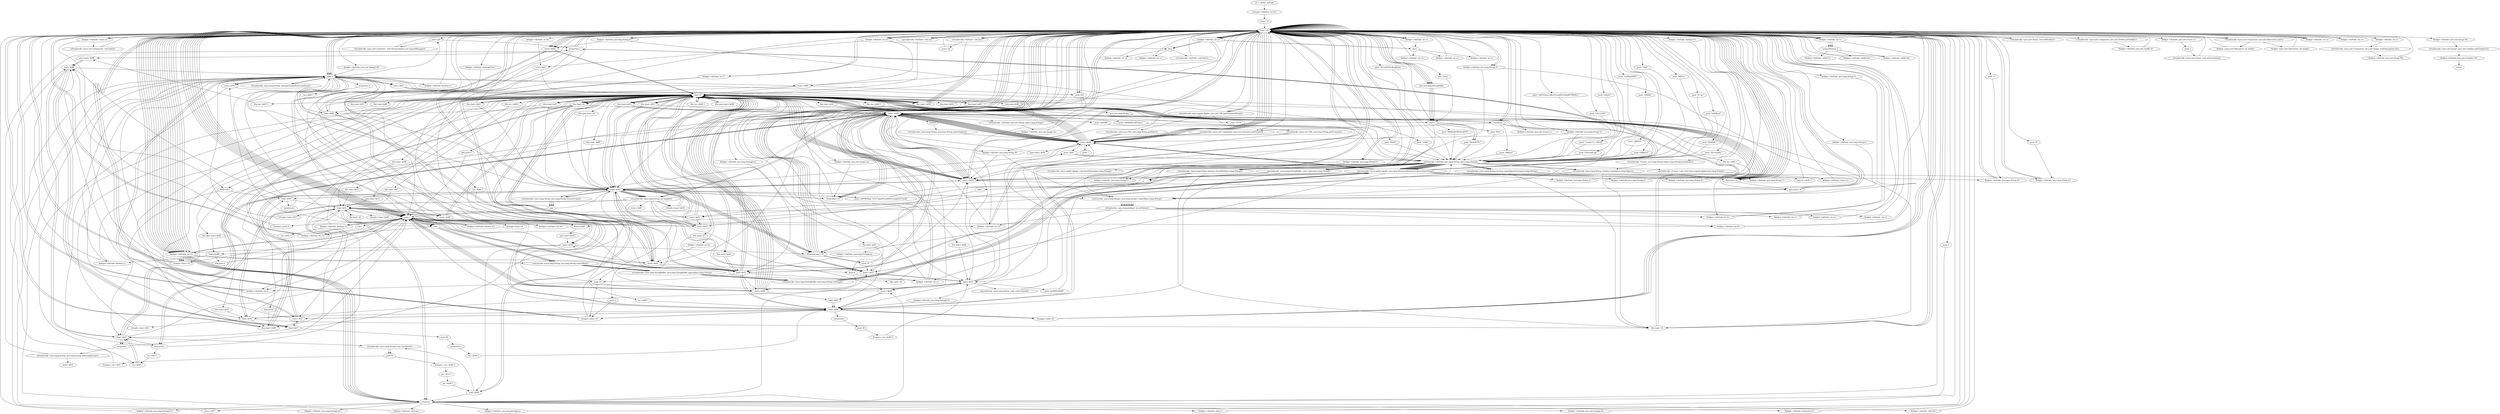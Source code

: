 digraph "" {
    "r0 := @this: AnFade"
    "staticget <AnFade: int bt>"
    "r0 := @this: AnFade"->"staticget <AnFade: int bt>";
    "store.i i0"
    "staticget <AnFade: int bt>"->"store.i i0";
    "load.r r0"
    "store.i i0"->"load.r r0";
    "push null"
    "load.r r0"->"push null";
    "virtualinvoke <java.awt.Container: void setLayout(java.awt.LayoutManager)>"
    "push null"->"virtualinvoke <java.awt.Container: void setLayout(java.awt.LayoutManager)>";
    "virtualinvoke <java.awt.Container: void setLayout(java.awt.LayoutManager)>"->"load.r r0";
    "virtualinvoke <java.awt.Panel: void addNotify()>"
    "load.r r0"->"virtualinvoke <java.awt.Panel: void addNotify()>";
    "virtualinvoke <java.awt.Panel: void addNotify()>"->"load.r r0";
    "load.r r0"->"load.r r0";
    "virtualinvoke <java.awt.Component: java.awt.Toolkit getToolkit()>"
    "load.r r0"->"virtualinvoke <java.awt.Component: java.awt.Toolkit getToolkit()>";
    "fieldput <AnFade: java.awt.Toolkit d>"
    "virtualinvoke <java.awt.Component: java.awt.Toolkit getToolkit()>"->"fieldput <AnFade: java.awt.Toolkit d>";
    "fieldput <AnFade: java.awt.Toolkit d>"->"load.r r0";
    "push \"]20|cJ3\""
    "load.r r0"->"push \"]20|cJ3\"";
    "staticinvoke <AnFade: java.lang.String c(java.lang.String)>"
    "push \"]20|cJ3\""->"staticinvoke <AnFade: java.lang.String c(java.lang.String)>";
    "virtualinvoke <java.applet.Applet: java.lang.String getParameter(java.lang.String)>"
    "staticinvoke <AnFade: java.lang.String c(java.lang.String)>"->"virtualinvoke <java.applet.Applet: java.lang.String getParameter(java.lang.String)>";
    "store.r $r89"
    "virtualinvoke <java.applet.Applet: java.lang.String getParameter(java.lang.String)>"->"store.r $r89";
    "load.r $r89"
    "store.r $r89"->"load.r $r89";
    "store.r $r93"
    "load.r $r89"->"store.r $r93";
    "load.i i0"
    "store.r $r93"->"load.i i0";
    "ifne load.r $r93"
    "load.i i0"->"ifne load.r $r93";
    "ifne load.r $r93"->"load.r $r89";
    "ifnull load.r r0"
    "load.r $r89"->"ifnull load.r r0";
    "ifnull load.r r0"->"load.r $r89";
    "load.r $r89"->"store.r $r93";
    "store.r $r93"->"load.i i0";
    "load.i i0"->"ifne load.r $r93";
    "load.r $r93"
    "ifne load.r $r93"->"load.r $r93";
    "push \"\u007f0%toJ`7a*x!7qe\u001e\u0003<mi])u0}I7{ydX\""
    "load.r $r93"->"push \"\u007f0%toJ`7a*x!7qe\u001e\u0003<mi])u0}I7{ydX\"";
    "push \"\u007f0%toJ`7a*x!7qe\u001e\u0003<mi])u0}I7{ydX\""->"staticinvoke <AnFade: java.lang.String c(java.lang.String)>";
    "virtualinvoke <java.lang.String: boolean startsWith(java.lang.String)>"
    "staticinvoke <AnFade: java.lang.String c(java.lang.String)>"->"virtualinvoke <java.lang.String: boolean startsWith(java.lang.String)>";
    "ifne load.r r0"
    "virtualinvoke <java.lang.String: boolean startsWith(java.lang.String)>"->"ifne load.r r0";
    "ifne load.r r0"->"load.r r0";
    "specialinvoke <AnFade: void a()>"
    "load.r r0"->"specialinvoke <AnFade: void a()>";
    "specialinvoke <AnFade: void a()>"->"load.i i0";
    "ifeq load.r r0"
    "load.i i0"->"ifeq load.r r0";
    "ifeq load.r r0"->"load.r r0";
    "load.r r0"->"specialinvoke <AnFade: void a()>";
    "specialinvoke <AnFade: void a()>"->"load.r r0";
    "new Lware"
    "load.r r0"->"new Lware";
    "dup1.r"
    "new Lware"->"dup1.r";
    "dup1.r"->"load.r r0";
    "push \"}2:kyx!1}*_0%toJ\""
    "load.r r0"->"push \"}2:kyx!1}*_0%toJ\"";
    "push \"}2:kyx!1}*_0%toJ\""->"staticinvoke <AnFade: java.lang.String c(java.lang.String)>";
    "specialinvoke <Lware: void <init>(java.applet.Applet,java.lang.String)>"
    "staticinvoke <AnFade: java.lang.String c(java.lang.String)>"->"specialinvoke <Lware: void <init>(java.applet.Applet,java.lang.String)>";
    "fieldput <AnFade: Lware h>"
    "specialinvoke <Lware: void <init>(java.applet.Applet,java.lang.String)>"->"fieldput <AnFade: Lware h>";
    "fieldput <AnFade: Lware h>"->"load.r r0";
    "fieldget <AnFade: Lware h>"
    "load.r r0"->"fieldget <AnFade: Lware h>";
    "virtualinvoke <java.awt.Component: void hide()>"
    "fieldget <AnFade: Lware h>"->"virtualinvoke <java.awt.Component: void hide()>";
    "virtualinvoke <java.awt.Component: void hide()>"->"load.r r0";
    "virtualinvoke <java.applet.Applet: java.net.URL getDocumentBase()>"
    "load.r r0"->"virtualinvoke <java.applet.Applet: java.net.URL getDocumentBase()>";
    "virtualinvoke <java.net.URL: java.lang.String getProtocol()>"
    "virtualinvoke <java.applet.Applet: java.net.URL getDocumentBase()>"->"virtualinvoke <java.net.URL: java.lang.String getProtocol()>";
    "virtualinvoke <java.net.URL: java.lang.String getProtocol()>"->"store.r $r93";
    "store.r $r93"->"load.r $r93";
    "load.r $r93"->"store.r $r93";
    "goto load.r r0"
    "store.r $r93"->"goto load.r r0";
    "goto load.r r0"->"load.r r0";
    "load.r r0"->"virtualinvoke <java.applet.Applet: java.net.URL getDocumentBase()>";
    "virtualinvoke <java.net.URL: java.lang.String getHost()>"
    "virtualinvoke <java.applet.Applet: java.net.URL getDocumentBase()>"->"virtualinvoke <java.net.URL: java.lang.String getHost()>";
    "virtualinvoke <java.net.URL: java.lang.String getHost()>"->"store.r $r89";
    "goto load.r $r89"
    "store.r $r89"->"goto load.r $r89";
    "goto load.r $r89"->"load.r $r89";
    "virtualinvoke <java.lang.String: java.lang.String toLowerCase()>"
    "load.r $r89"->"virtualinvoke <java.lang.String: java.lang.String toLowerCase()>";
    "pop"
    "virtualinvoke <java.lang.String: java.lang.String toLowerCase()>"->"pop";
    "pop"->"load.r $r93";
    "load.r $r93"->"virtualinvoke <java.lang.String: java.lang.String toLowerCase()>";
    "virtualinvoke <java.lang.String: java.lang.String toLowerCase()>"->"pop";
    "pop"->"load.i i0";
    "ifne goto load.r r0"
    "load.i i0"->"ifne goto load.r r0";
    "ifne goto load.r r0"->"load.r $r93";
    "push \"X)9}\""
    "load.r $r93"->"push \"X)9}\"";
    "push \"X)9}\""->"staticinvoke <AnFade: java.lang.String c(java.lang.String)>";
    "virtualinvoke <java.lang.String: boolean equals(java.lang.Object)>"
    "staticinvoke <AnFade: java.lang.String c(java.lang.String)>"->"virtualinvoke <java.lang.String: boolean equals(java.lang.Object)>";
    "virtualinvoke <java.lang.String: boolean equals(java.lang.Object)>"->"ifne load.r r0";
    "ifne load.r r0"->"load.r $r89";
    "virtualinvoke <java.lang.String: int length()>"
    "load.r $r89"->"virtualinvoke <java.lang.String: int length()>";
    "store.i $r93"
    "virtualinvoke <java.lang.String: int length()>"->"store.i $r93";
    "store.i $r93"->"load.i i0";
    "ifne load.i i0"
    "load.i i0"->"ifne load.i i0";
    "load.i $r93"
    "ifne load.i i0"->"load.i $r93";
    "push 1"
    "load.i $r93"->"push 1";
    "ifcmplt.i load.r r0"
    "push 1"->"ifcmplt.i load.r r0";
    "ifcmplt.i load.r r0"->"load.r $r89";
    "push \"R/6yf\""
    "load.r $r89"->"push \"R/6yf\"";
    "push \"R/6yf\""->"staticinvoke <AnFade: java.lang.String c(java.lang.String)>";
    "staticinvoke <AnFade: java.lang.String c(java.lang.String)>"->"virtualinvoke <java.lang.String: boolean startsWith(java.lang.String)>";
    ""
    "virtualinvoke <java.lang.String: boolean startsWith(java.lang.String)>"->"";
    ""->"store.i $r93";
    "store.i $r93"->"load.i i0";
    "ifne load.i $r93"
    "load.i i0"->"ifne load.i $r93";
    "ifne load.i $r93"->"load.i $r93";
    "load.i $r93"->"ifne load.r r0";
    "ifne load.r r0"->"load.r $r89";
    "push \"\u000frb6:\u0010p{)\""
    "load.r $r89"->"push \"\u000frb6:\u0010p{)\"";
    "push \"\u000frb6:\u0010p{)\""->"staticinvoke <AnFade: java.lang.String c(java.lang.String)>";
    "staticinvoke <AnFade: java.lang.String c(java.lang.String)>"->"virtualinvoke <java.lang.String: boolean equals(java.lang.Object)>";
    "virtualinvoke <java.lang.String: boolean equals(java.lang.Object)>"->"";
    "dup1.i"
    ""->"dup1.i";
    "dup1.i"->"store.i $r93";
    "store.i $i53"
    "store.i $r93"->"store.i $i53";
    "store.i $i53"->"load.i i0";
    "load.i i0"->"ifne load.i i0";
    "ifne load.i i0"->"load.i $r93";
    "ifeq load.r $r89"
    "load.i $r93"->"ifeq load.r $r89";
    "ifeq load.r $r89"->"load.r r0";
    "load.r r0"->"push 1";
    "fieldput <AnFade: boolean V>"
    "push 1"->"fieldput <AnFade: boolean V>";
    "fieldput <AnFade: boolean V>"->"load.i i0";
    "load.i i0"->"ifeq load.r r0";
    "ifeq load.r r0"->"goto load.r r0";
    "goto load.r r0"->"load.r r0";
    "push \"L%2voI&\'yg[\""
    "load.r r0"->"push \"L%2voI&\'yg[\"";
    "push \"L%2voI&\'yg[\""->"staticinvoke <AnFade: java.lang.String c(java.lang.String)>";
    "staticinvoke <AnFade: java.lang.String c(java.lang.String)>"->"virtualinvoke <java.applet.Applet: java.lang.String getParameter(java.lang.String)>";
    "store.r $i53"
    "virtualinvoke <java.applet.Applet: java.lang.String getParameter(java.lang.String)>"->"store.r $i53";
    "load.r $i53"
    "store.r $i53"->"load.r $i53";
    "load.r $i53"->"store.r $r89";
    "store.r $r89"->"load.i i0";
    "ifne load.r $r89"
    "load.i i0"->"ifne load.r $r89";
    "ifne load.r $r89"->"load.r $i53";
    "push \"g\u0005\u0006\""
    "load.r $i53"->"push \"g\u0005\u0006\"";
    "push \"g\u0005\u0006\""->"staticinvoke <AnFade: java.lang.String c(java.lang.String)>";
    "virtualinvoke <java.lang.String: boolean equalsIgnoreCase(java.lang.String)>"
    "staticinvoke <AnFade: java.lang.String c(java.lang.String)>"->"virtualinvoke <java.lang.String: boolean equalsIgnoreCase(java.lang.String)>";
    "virtualinvoke <java.lang.String: boolean equalsIgnoreCase(java.lang.String)>"->"ifeq load.r r0";
    "ifeq load.r r0"->"load.r r0";
    "load.r r0"->"push 1";
    "fieldput <AnFade: boolean X>"
    "push 1"->"fieldput <AnFade: boolean X>";
    "fieldput <AnFade: boolean X>"->"load.r r0";
    "load.r r0"->"load.r r0";
    "push \"s);KSp\u0003\""
    "load.r r0"->"push \"s);KSp\u0003\"";
    "push \"s);KSp\u0003\""->"staticinvoke <AnFade: java.lang.String c(java.lang.String)>";
    "staticinvoke <AnFade: java.lang.String c(java.lang.String)>"->"virtualinvoke <java.applet.Applet: java.lang.String getParameter(java.lang.String)>";
    "fieldput <AnFade: java.lang.String Y>"
    "virtualinvoke <java.applet.Applet: java.lang.String getParameter(java.lang.String)>"->"fieldput <AnFade: java.lang.String Y>";
    "fieldput <AnFade: java.lang.String Y>"->"load.r r0";
    "load.r r0"->"store.r $r89";
    "store.r $r89"->"load.i i0";
    "load.i i0"->"ifne load.r $r89";
    "ifne load.r $r89"->"load.r r0";
    "checkcast"
    "load.r r0"->"checkcast";
    "fieldget <AnFade: java.lang.String Y>"
    "checkcast"->"fieldget <AnFade: java.lang.String Y>";
    "fieldget <AnFade: java.lang.String Y>"->"store.r $r89";
    "store.r $r89"->"load.r $r89";
    "ifnonnull load.r r0"
    "load.r $r89"->"ifnonnull load.r r0";
    "ifnonnull load.r r0"->"load.r r0";
    "push \"\u000fp\""
    "load.r r0"->"push \"\u000fp\"";
    "push \"\u000fp\""->"staticinvoke <AnFade: java.lang.String c(java.lang.String)>";
    "staticinvoke <AnFade: java.lang.String c(java.lang.String)>"->"fieldput <AnFade: java.lang.String Y>";
    "fieldput <AnFade: java.lang.String Y>"->"load.r r0";
    "load.r r0"->"load.r r0";
    "load.r r0"->"fieldget <AnFade: java.lang.String Y>";
    "staticinvoke <java.lang.Integer: java.lang.Integer valueOf(java.lang.String)>"
    "fieldget <AnFade: java.lang.String Y>"->"staticinvoke <java.lang.Integer: java.lang.Integer valueOf(java.lang.String)>";
    "virtualinvoke <java.lang.Integer: int intValue()>"
    "staticinvoke <java.lang.Integer: java.lang.Integer valueOf(java.lang.String)>"->"virtualinvoke <java.lang.Integer: int intValue()>";
    "fieldput <AnFade: int e>"
    "virtualinvoke <java.lang.Integer: int intValue()>"->"fieldput <AnFade: int e>";
    "fieldput <AnFade: int e>"->"load.r r0";
    "push 0"
    "load.r r0"->"push 0";
    "fieldput <AnFade: boolean r>"
    "push 0"->"fieldput <AnFade: boolean r>";
    "fieldput <AnFade: boolean r>"->"load.r r0";
    "virtualinvoke <java.awt.Component: java.awt.Container getParent()>"
    "load.r r0"->"virtualinvoke <java.awt.Component: java.awt.Container getParent()>";
    "virtualinvoke <java.awt.Component: java.awt.Container getParent()>"->"store.r $r89";
    "store.r $r89"->"load.r $r89";
    "load.r $r89"->"store.r $r89";
    "store.r $r89"->"load.i i0";
    "load.i i0"->"ifeq load.r $r89";
    "ifeq load.r $r89"->"load.r $r89";
    "load.r $r89"->"checkcast";
    "checkcast"->"virtualinvoke <java.awt.Component: java.awt.Container getParent()>";
    "virtualinvoke <java.awt.Component: java.awt.Container getParent()>"->"store.r $r89";
    "store.r $r89"->"load.r $r89";
    "load.r $r89"->"store.r $r89";
    "store.r $r89"->"load.r $r89";
    "instanceof"
    "load.r $r89"->"instanceof";
    "instanceof"->"ifeq load.r $r89";
    "ifeq load.r $r89"->"load.r r0";
    "load.r r0"->"load.r $r89";
    "load.r $r89"->"checkcast";
    "fieldput <AnFade: java.awt.Frame s>"
    "checkcast"->"fieldput <AnFade: java.awt.Frame s>";
    "fieldput <AnFade: java.awt.Frame s>"->"load.r r0";
    "fieldget <AnFade: java.awt.Frame s>"
    "load.r r0"->"fieldget <AnFade: java.awt.Frame s>";
    "push 3"
    "fieldget <AnFade: java.awt.Frame s>"->"push 3";
    "virtualinvoke <java.awt.Frame: void setCursor(int)>"
    "push 3"->"virtualinvoke <java.awt.Frame: void setCursor(int)>";
    "virtualinvoke <java.awt.Frame: void setCursor(int)>"->"load.r r0";
    "load.r r0"->"store.r $r89";
    "store.r $r89"->"load.i i0";
    "load.i i0"->"ifne load.r $r89";
    "ifne load.r $r89"->"load.r r0";
    "load.r r0"->"checkcast";
    "push \"Q60jcS\'\""
    "checkcast"->"push \"Q60jcS\'\"";
    "push \"Q60jcS\'\""->"staticinvoke <AnFade: java.lang.String c(java.lang.String)>";
    "staticinvoke <AnFade: java.lang.String c(java.lang.String)>"->"virtualinvoke <java.applet.Applet: java.lang.String getParameter(java.lang.String)>";
    "virtualinvoke <java.applet.Applet: java.lang.String getParameter(java.lang.String)>"->"store.r $r89";
    "store.r $r89"->"load.r $r89";
    "load.r $r89"->"store.r $r93";
    "store.r $r93"->"load.i i0";
    "load.i i0"->"ifne load.r $r93";
    "ifne load.r $r93"->"load.r $r89";
    "load.r $r89"->"ifnull load.r r0";
    "ifnull load.r r0"->"load.r $r89";
    "load.r $r89"->"store.r $r93";
    "store.r $r93"->"load.i i0";
    "load.i i0"->"ifne load.i i0";
    "ifne load.i i0"->"load.r $r89";
    "push \"p\u000f\""
    "load.r $r89"->"push \"p\u000f\"";
    "push \"p\u000f\""->"staticinvoke <AnFade: java.lang.String c(java.lang.String)>";
    "staticinvoke <AnFade: java.lang.String c(java.lang.String)>"->"virtualinvoke <java.lang.String: boolean equalsIgnoreCase(java.lang.String)>";
    "virtualinvoke <java.lang.String: boolean equalsIgnoreCase(java.lang.String)>"->"ifne load.r r0";
    "ifne load.r r0"->"load.r r0";
    "load.r r0"->"load.r r0";
    "load.r r0"->"load.r $r89";
    "virtualinvoke <AnFade: java.awt.Image a(java.lang.String)>"
    "load.r $r89"->"virtualinvoke <AnFade: java.awt.Image a(java.lang.String)>";
    "fieldput <AnFade: java.awt.Image m>"
    "virtualinvoke <AnFade: java.awt.Image a(java.lang.String)>"->"fieldput <AnFade: java.awt.Image m>";
    "fieldput <AnFade: java.awt.Image m>"->"load.r r0";
    "load.r r0"->"store.r $r89";
    "store.r $r89"->"load.i i0";
    "load.i i0"->"ifne load.r $r89";
    "ifne load.r $r89"->"load.r r0";
    "fieldget <AnFade: java.awt.Image m>"
    "load.r r0"->"fieldget <AnFade: java.awt.Image m>";
    "fieldget <AnFade: java.awt.Image m>"->"ifnull load.r r0";
    "ifnull load.r r0"->"load.r r0";
    "push \"Q60jcS\'\r\""
    "load.r r0"->"push \"Q60jcS\'\r\"";
    "push \"Q60jcS\'\r\""->"staticinvoke <AnFade: java.lang.String c(java.lang.String)>";
    "staticinvoke <AnFade: java.lang.String c(java.lang.String)>"->"virtualinvoke <java.applet.Applet: java.lang.String getParameter(java.lang.String)>";
    "virtualinvoke <java.applet.Applet: java.lang.String getParameter(java.lang.String)>"->"store.r $r93";
    "store.r $r93"->"load.r $r93";
    "load.r $r93"->"store.r $r89";
    "store.r $r89"->"load.i i0";
    "load.i i0"->"ifne load.r $r89";
    "ifne load.r $r89"->"load.r $r93";
    "load.r $r93"->"ifnonnull load.r r0";
    "push \"0\""
    "ifnonnull load.r r0"->"push \"0\"";
    "push \"0\""->"store.r $r93";
    "store.r $r93"->"load.r r0";
    "load.r r0"->"load.r $r93";
    "load.r $r93"->"staticinvoke <java.lang.Integer: java.lang.Integer valueOf(java.lang.String)>";
    "staticinvoke <java.lang.Integer: java.lang.Integer valueOf(java.lang.String)>"->"virtualinvoke <java.lang.Integer: int intValue()>";
    "fieldput <AnFade: int n>"
    "virtualinvoke <java.lang.Integer: int intValue()>"->"fieldput <AnFade: int n>";
    "fieldput <AnFade: int n>"->"load.r r0";
    "push \"Q60jcS\'\f\""
    "load.r r0"->"push \"Q60jcS\'\f\"";
    "push \"Q60jcS\'\f\""->"staticinvoke <AnFade: java.lang.String c(java.lang.String)>";
    "staticinvoke <AnFade: java.lang.String c(java.lang.String)>"->"virtualinvoke <java.applet.Applet: java.lang.String getParameter(java.lang.String)>";
    "virtualinvoke <java.applet.Applet: java.lang.String getParameter(java.lang.String)>"->"store.r $r89";
    "store.r $r89"->"load.r $r89";
    "load.r $r89"->"store.r $r93";
    "store.r $r93"->"load.r $r89";
    "load.r $r89"->"store.r $i53";
    "store.r $i53"->"load.i i0";
    "ifne load.r $i53"
    "load.i i0"->"ifne load.r $i53";
    "ifne load.r $i53"->"load.r $r89";
    "load.r $r89"->"ifnonnull load.r r0";
    "ifnonnull load.r r0"->"push \"0\"";
    "push \"0\""->"store.r $i53";
    "store.r $i53"->"load.r $i53";
    "load.r $i53"->"store.r $r93";
    "store.r $r93"->"load.r r0";
    "load.r r0"->"load.r $r93";
    "load.r $r93"->"staticinvoke <java.lang.Integer: java.lang.Integer valueOf(java.lang.String)>";
    "staticinvoke <java.lang.Integer: java.lang.Integer valueOf(java.lang.String)>"->"virtualinvoke <java.lang.Integer: int intValue()>";
    "fieldput <AnFade: int o>"
    "virtualinvoke <java.lang.Integer: int intValue()>"->"fieldput <AnFade: int o>";
    "fieldput <AnFade: int o>"->"load.r r0";
    "load.r r0"->"load.r r0";
    "push \"L%&\""
    "load.r r0"->"push \"L%&\"";
    "push \"L%&\""->"staticinvoke <AnFade: java.lang.String c(java.lang.String)>";
    "staticinvoke <AnFade: java.lang.String c(java.lang.String)>"->"virtualinvoke <java.applet.Applet: java.lang.String getParameter(java.lang.String)>";
    "fieldput <AnFade: java.lang.String D>"
    "virtualinvoke <java.applet.Applet: java.lang.String getParameter(java.lang.String)>"->"fieldput <AnFade: java.lang.String D>";
    "fieldput <AnFade: java.lang.String D>"->"load.r r0";
    "load.r r0"->"store.r $r89";
    "store.r $r89"->"load.r $r89";
    "fieldget <AnFade: java.lang.String D>"
    "load.r $r89"->"fieldget <AnFade: java.lang.String D>";
    "fieldget <AnFade: java.lang.String D>"->"store.r $r93";
    "store.r $r93"->"load.i i0";
    "load.i i0"->"ifne load.i i0";
    "ifne load.i i0"->"load.r $r93";
    "load.r $r93"->"ifnonnull load.r r0";
    "ifnonnull load.r r0"->"load.r r0";
    "push \"1\""
    "load.r r0"->"push \"1\"";
    "push \"1\""->"fieldput <AnFade: java.lang.String D>";
    "fieldput <AnFade: java.lang.String D>"->"load.r r0";
    "load.r r0"->"load.r r0";
    "push \"M00}n\""
    "load.r r0"->"push \"M00}n\"";
    "push \"M00}n\""->"staticinvoke <AnFade: java.lang.String c(java.lang.String)>";
    "staticinvoke <AnFade: java.lang.String c(java.lang.String)>"->"virtualinvoke <java.applet.Applet: java.lang.String getParameter(java.lang.String)>";
    "fieldput <AnFade: java.lang.String E>"
    "virtualinvoke <java.applet.Applet: java.lang.String getParameter(java.lang.String)>"->"fieldput <AnFade: java.lang.String E>";
    "fieldput <AnFade: java.lang.String E>"->"load.r r0";
    "fieldget <AnFade: java.lang.String E>"
    "load.r r0"->"fieldget <AnFade: java.lang.String E>";
    "fieldget <AnFade: java.lang.String E>"->"store.r $r93";
    "store.r $r93"->"load.i i0";
    "load.i i0"->"ifne load.r $r93";
    "ifne load.r $r93"->"load.r $r93";
    "load.r $r93"->"ifnonnull load.r r0";
    "ifnonnull load.r r0"->"load.r r0";
    "push \"8\""
    "load.r r0"->"push \"8\"";
    "push \"8\""->"fieldput <AnFade: java.lang.String E>";
    "fieldput <AnFade: java.lang.String E>"->"load.r r0";
    "load.r r0"->"load.r r0";
    "push \"N! ko\""
    "load.r r0"->"push \"N! ko\"";
    "push \"N! ko\""->"staticinvoke <AnFade: java.lang.String c(java.lang.String)>";
    "staticinvoke <AnFade: java.lang.String c(java.lang.String)>"->"virtualinvoke <java.applet.Applet: java.lang.String getParameter(java.lang.String)>";
    "fieldput <AnFade: java.lang.String F>"
    "virtualinvoke <java.applet.Applet: java.lang.String getParameter(java.lang.String)>"->"fieldput <AnFade: java.lang.String F>";
    "fieldput <AnFade: java.lang.String F>"->"load.r r0";
    "fieldget <AnFade: java.lang.String F>"
    "load.r r0"->"fieldget <AnFade: java.lang.String F>";
    "fieldget <AnFade: java.lang.String F>"->"store.r $r93";
    "store.r $r93"->"load.i i0";
    "ifne load.r $r62"
    "load.i i0"->"ifne load.r $r62";
    "ifne load.r $r62"->"load.r $r93";
    "load.r $r93"->"ifnonnull load.r r0";
    "ifnonnull load.r r0"->"load.r r0";
    "push \"\u000fue(\""
    "load.r r0"->"push \"\u000fue(\"";
    "push \"\u000fue(\""->"staticinvoke <AnFade: java.lang.String c(java.lang.String)>";
    "staticinvoke <AnFade: java.lang.String c(java.lang.String)>"->"fieldput <AnFade: java.lang.String F>";
    "fieldput <AnFade: java.lang.String F>"->"load.r r0";
    "load.r r0"->"load.r r0";
    "load.r r0"->"fieldget <AnFade: java.lang.String D>";
    "fieldget <AnFade: java.lang.String D>"->"staticinvoke <java.lang.Integer: java.lang.Integer valueOf(java.lang.String)>";
    "staticinvoke <java.lang.Integer: java.lang.Integer valueOf(java.lang.String)>"->"virtualinvoke <java.lang.Integer: int intValue()>";
    "fieldput <AnFade: int y>"
    "virtualinvoke <java.lang.Integer: int intValue()>"->"fieldput <AnFade: int y>";
    "fieldput <AnFade: int y>"->"load.r r0";
    "load.r r0"->"load.r r0";
    "load.r r0"->"fieldget <AnFade: java.lang.String E>";
    "fieldget <AnFade: java.lang.String E>"->"staticinvoke <java.lang.Integer: java.lang.Integer valueOf(java.lang.String)>";
    "staticinvoke <java.lang.Integer: java.lang.Integer valueOf(java.lang.String)>"->"virtualinvoke <java.lang.Integer: int intValue()>";
    "fieldput <AnFade: int Q>"
    "virtualinvoke <java.lang.Integer: int intValue()>"->"fieldput <AnFade: int Q>";
    "fieldput <AnFade: int Q>"->"load.r r0";
    "load.r r0"->"load.r r0";
    "load.r r0"->"fieldget <AnFade: java.lang.String F>";
    "fieldget <AnFade: java.lang.String F>"->"staticinvoke <java.lang.Integer: java.lang.Integer valueOf(java.lang.String)>";
    "staticinvoke <java.lang.Integer: java.lang.Integer valueOf(java.lang.String)>"->"virtualinvoke <java.lang.Integer: int intValue()>";
    "fieldput <AnFade: int R>"
    "virtualinvoke <java.lang.Integer: int intValue()>"->"fieldput <AnFade: int R>";
    "fieldput <AnFade: int R>"->"load.r r0";
    "load.r r0"->"load.r r0";
    "push \"S%8|oR!,\""
    "load.r r0"->"push \"S%8|oR!,\"";
    "push \"S%8|oR!,\""->"staticinvoke <AnFade: java.lang.String c(java.lang.String)>";
    "staticinvoke <AnFade: java.lang.String c(java.lang.String)>"->"virtualinvoke <java.applet.Applet: java.lang.String getParameter(java.lang.String)>";
    "fieldput <AnFade: java.lang.String I>"
    "virtualinvoke <java.applet.Applet: java.lang.String getParameter(java.lang.String)>"->"fieldput <AnFade: java.lang.String I>";
    "fieldput <AnFade: java.lang.String I>"->"load.r r0";
    "load.r r0"->"load.r r0";
    "push \"N2<wxW4,\""
    "load.r r0"->"push \"N2<wxW4,\"";
    "push \"N2<wxW4,\""->"staticinvoke <AnFade: java.lang.String c(java.lang.String)>";
    "staticinvoke <AnFade: java.lang.String c(java.lang.String)>"->"virtualinvoke <java.applet.Applet: java.lang.String getParameter(java.lang.String)>";
    "fieldput <AnFade: java.lang.String J>"
    "virtualinvoke <java.applet.Applet: java.lang.String getParameter(java.lang.String)>"->"fieldput <AnFade: java.lang.String J>";
    "fieldput <AnFade: java.lang.String J>"->"load.r r0";
    "load.r r0"->"load.r r0";
    "push \"N2:\u007fx[3&q|[&4|o\""
    "load.r r0"->"push \"N2:\u007fx[3&q|[&4|o\"";
    "push \"N2:\u007fx[3&q|[&4|o\""->"staticinvoke <AnFade: java.lang.String c(java.lang.String)>";
    "staticinvoke <AnFade: java.lang.String c(java.lang.String)>"->"virtualinvoke <java.applet.Applet: java.lang.String getParameter(java.lang.String)>";
    "fieldput <AnFade: java.lang.String K>"
    "virtualinvoke <java.applet.Applet: java.lang.String getParameter(java.lang.String)>"->"fieldput <AnFade: java.lang.String K>";
    "fieldput <AnFade: java.lang.String K>"->"load.r r0";
    "store.r $r62"
    "load.r r0"->"store.r $r62";
    "store.r $r62"->"load.i i0";
    "load.i i0"->"ifne load.r r0";
    "ifne load.r r0"->"load.r r0";
    "fieldget <AnFade: java.lang.String K>"
    "load.r r0"->"fieldget <AnFade: java.lang.String K>";
    "fieldget <AnFade: java.lang.String K>"->"store.r $r62";
    "load.r $r62"
    "store.r $r62"->"load.r $r62";
    "load.r $r62"->"ifnonnull load.r r0";
    "ifnonnull load.r r0"->"load.r r0";
    "load.r r0"->"push 0";
    "fieldput <AnFade: boolean j>"
    "push 0"->"fieldput <AnFade: boolean j>";
    "fieldput <AnFade: boolean j>"->"load.i i0";
    "load.i i0"->"ifeq load.r r0";
    "ifeq load.r r0"->"load.r r0";
    "load.r r0"->"store.r $r62";
    "store.r $r62"->"load.r r0";
    "load.r r0"->"fieldget <AnFade: java.lang.String K>";
    "push \"G%&\""
    "fieldget <AnFade: java.lang.String K>"->"push \"G%&\"";
    "push \"G%&\""->"staticinvoke <AnFade: java.lang.String c(java.lang.String)>";
    "staticinvoke <AnFade: java.lang.String c(java.lang.String)>"->"virtualinvoke <java.lang.String: boolean equalsIgnoreCase(java.lang.String)>";
    "store.b $r89"
    "virtualinvoke <java.lang.String: boolean equalsIgnoreCase(java.lang.String)>"->"store.b $r89";
    "store.b $r89"->"load.i i0";
    "ifne goto load.r $r62"
    "load.i i0"->"ifne goto load.r $r62";
    "load.b $r89"
    "ifne goto load.r $r62"->"load.b $r89";
    "ifeq push 0"
    "load.b $r89"->"ifeq push 0";
    "ifeq push 0"->"push 1";
    "push 1"->"store.b $r89";
    "goto load.r $r62"
    "store.b $r89"->"goto load.r $r62";
    "goto load.r $r62"->"load.r $r62";
    "load.r $r62"->"load.b $r89";
    "load.b $r89"->"fieldput <AnFade: boolean j>";
    "fieldput <AnFade: boolean j>"->"load.r r0";
    "load.r r0"->"push 1";
    "fieldput <AnFade: int O>"
    "push 1"->"fieldput <AnFade: int O>";
    "fieldput <AnFade: int O>"->"load.i i0";
    "load.i i0"->"ifeq load.r r0";
    "ifeq load.r r0"->"load.r r0";
    "load.r r0"->"store.r $r62";
    "store.r $r62"->"load.r $r62";
    "load.r $r62"->"load.r $r62";
    "fieldget <AnFade: int O>"
    "load.r $r62"->"fieldget <AnFade: int O>";
    "fieldget <AnFade: int O>"->"push 1";
    "add.i"
    "push 1"->"add.i";
    "add.i"->"fieldput <AnFade: int O>";
    "fieldput <AnFade: int O>"->"load.r r0";
    "new java.lang.StringBuffer"
    "load.r r0"->"new java.lang.StringBuffer";
    "new java.lang.StringBuffer"->"dup1.r";
    "push \"W-4\u007fo\""
    "dup1.r"->"push \"W-4\u007fo\"";
    "push \"W-4\u007fo\""->"staticinvoke <AnFade: java.lang.String c(java.lang.String)>";
    "specialinvoke <java.lang.StringBuffer: void <init>(java.lang.String)>"
    "staticinvoke <AnFade: java.lang.String c(java.lang.String)>"->"specialinvoke <java.lang.StringBuffer: void <init>(java.lang.String)>";
    "specialinvoke <java.lang.StringBuffer: void <init>(java.lang.String)>"->"load.r r0";
    "load.r r0"->"fieldget <AnFade: int O>";
    "staticinvoke <java.lang.String: java.lang.String valueOf(int)>"
    "fieldget <AnFade: int O>"->"staticinvoke <java.lang.String: java.lang.String valueOf(int)>";
    "virtualinvoke <java.lang.StringBuffer: java.lang.StringBuffer append(java.lang.String)>"
    "staticinvoke <java.lang.String: java.lang.String valueOf(int)>"->"virtualinvoke <java.lang.StringBuffer: java.lang.StringBuffer append(java.lang.String)>";
    "virtualinvoke <java.lang.StringBuffer: java.lang.String toString()>"
    "virtualinvoke <java.lang.StringBuffer: java.lang.StringBuffer append(java.lang.String)>"->"virtualinvoke <java.lang.StringBuffer: java.lang.String toString()>";
    "virtualinvoke <java.lang.StringBuffer: java.lang.String toString()>"->"virtualinvoke <java.applet.Applet: java.lang.String getParameter(java.lang.String)>";
    "virtualinvoke <java.applet.Applet: java.lang.String getParameter(java.lang.String)>"->"ifnonnull load.r r0";
    "ifnonnull load.r r0"->"load.r r0";
    "load.r r0"->"load.r r0";
    "load.r r0"->"fieldget <AnFade: int O>";
    "fieldget <AnFade: int O>"->"push 1";
    "sub.i"
    "push 1"->"sub.i";
    "sub.i"->"fieldput <AnFade: int O>";
    "fieldput <AnFade: int O>"->"load.r r0";
    "load.r r0"->"store.r $r62";
    "store.r $r62"->"load.i i0";
    "load.i i0"->"ifne load.r $r62";
    "ifne load.r $r62"->"load.r r0";
    "load.r r0"->"fieldget <AnFade: int O>";
    "store.i $r62"
    "fieldget <AnFade: int O>"->"store.i $r62";
    "store.i $r62"->"load.i i0";
    "ifne load.i $r62"
    "load.i i0"->"ifne load.i $r62";
    "load.i $r62"
    "ifne load.i $r62"->"load.i $r62";
    "load.i $r62"->"push 1";
    "ifcmpgt.i load.r r0"
    "push 1"->"ifcmpgt.i load.r r0";
    "ifcmpgt.i load.r r0"->"load.r r0";
    "push \"\u007f,8wyJ`g8cS!2}y\u001e20i\u007fW20|+\""
    "load.r r0"->"push \"\u007f,8wyJ`g8cS!2}y\u001e20i\u007fW20|+\"";
    "push \"\u007f,8wyJ`g8cS!2}y\u001e20i\u007fW20|+\""->"staticinvoke <AnFade: java.lang.String c(java.lang.String)>";
    "virtualinvoke <java.applet.Applet: void showStatus(java.lang.String)>"
    "staticinvoke <AnFade: java.lang.String c(java.lang.String)>"->"virtualinvoke <java.applet.Applet: void showStatus(java.lang.String)>";
    "virtualinvoke <java.applet.Applet: void showStatus(java.lang.String)>"->"load.i i0";
    "load.i i0"->"ifeq load.r r0";
    "ifeq load.r r0"->"load.r r0";
    "load.r r0"->"load.r r0";
    "load.r r0"->"fieldget <AnFade: int O>";
    "newarray"
    "fieldget <AnFade: int O>"->"newarray";
    "fieldput <AnFade: java.lang.String[] P>"
    "newarray"->"fieldput <AnFade: java.lang.String[] P>";
    "fieldput <AnFade: java.lang.String[] P>"->"load.r r0";
    "load.r r0"->"load.r r0";
    "load.r r0"->"fieldget <AnFade: int O>";
    "fieldget <AnFade: int O>"->"newarray";
    "fieldput <AnFade: java.lang.String[] p>"
    "newarray"->"fieldput <AnFade: java.lang.String[] p>";
    "fieldput <AnFade: java.lang.String[] p>"->"load.r r0";
    "load.r r0"->"load.r r0";
    "load.r r0"->"fieldget <AnFade: int O>";
    "fieldget <AnFade: int O>"->"newarray";
    "fieldput <AnFade: java.lang.String[] q>"
    "newarray"->"fieldput <AnFade: java.lang.String[] q>";
    "fieldput <AnFade: java.lang.String[] q>"->"push 0";
    "push 0"->"store.i $r62";
    "store.i $r62"->"load.i $r62";
    "store.i $r89"
    "load.i $r62"->"store.i $r89";
    "store.i $r89"->"load.i i0";
    "ifeq load.i $r89"
    "load.i i0"->"ifeq load.i $r89";
    "ifeq load.i $r89"->"load.r r0";
    "fieldget <AnFade: java.lang.String[] P>"
    "load.r r0"->"fieldget <AnFade: java.lang.String[] P>";
    "load.i $r89"
    "fieldget <AnFade: java.lang.String[] P>"->"load.i $r89";
    "load.i $r89"->"load.r r0";
    "load.r r0"->"new java.lang.StringBuffer";
    "new java.lang.StringBuffer"->"dup1.r";
    "dup1.r"->"push \"W-4\u007fo\"";
    "push \"W-4\u007fo\""->"staticinvoke <AnFade: java.lang.String c(java.lang.String)>";
    "staticinvoke <AnFade: java.lang.String c(java.lang.String)>"->"specialinvoke <java.lang.StringBuffer: void <init>(java.lang.String)>";
    "specialinvoke <java.lang.StringBuffer: void <init>(java.lang.String)>"->"load.i $r89";
    "load.i $r89"->"push 1";
    "push 1"->"add.i";
    "add.i"->"staticinvoke <java.lang.String: java.lang.String valueOf(int)>";
    "staticinvoke <java.lang.String: java.lang.String valueOf(int)>"->"virtualinvoke <java.lang.StringBuffer: java.lang.StringBuffer append(java.lang.String)>";
    "virtualinvoke <java.lang.StringBuffer: java.lang.StringBuffer append(java.lang.String)>"->"virtualinvoke <java.lang.StringBuffer: java.lang.String toString()>";
    "virtualinvoke <java.lang.StringBuffer: java.lang.String toString()>"->"virtualinvoke <java.applet.Applet: java.lang.String getParameter(java.lang.String)>";
    "arraywrite.r"
    "virtualinvoke <java.applet.Applet: java.lang.String getParameter(java.lang.String)>"->"arraywrite.r";
    "inc.i $r89 1"
    "arraywrite.r"->"inc.i $r89 1";
    "inc.i $r89 1"->"load.i $r89";
    "load.i $r89"->"load.r r0";
    "load.r r0"->"fieldget <AnFade: int O>";
    "fieldget <AnFade: int O>"->"ifcmplt.i load.r r0";
    "ifcmplt.i load.r r0"->"push 0";
    "push 0"->"store.i $r62";
    "store.i $r62"->"load.i i0";
    "ifne inc.i $r89 1"
    "load.i i0"->"ifne inc.i $r89 1";
    "ifne inc.i $r89 1"->"load.i i0";
    "ifeq load.i $r62"
    "load.i i0"->"ifeq load.i $r62";
    "ifeq load.i $r62"->"load.r r0";
    "fieldget <AnFade: java.lang.String[] p>"
    "load.r r0"->"fieldget <AnFade: java.lang.String[] p>";
    "fieldget <AnFade: java.lang.String[] p>"->"load.i $r62";
    "load.i $r62"->"load.r r0";
    "load.r r0"->"new java.lang.StringBuffer";
    "new java.lang.StringBuffer"->"dup1.r";
    "push \"R);s\""
    "dup1.r"->"push \"R);s\"";
    "push \"R);s\""->"staticinvoke <AnFade: java.lang.String c(java.lang.String)>";
    "staticinvoke <AnFade: java.lang.String c(java.lang.String)>"->"specialinvoke <java.lang.StringBuffer: void <init>(java.lang.String)>";
    "specialinvoke <java.lang.StringBuffer: void <init>(java.lang.String)>"->"load.i $r62";
    "load.i $r62"->"push 1";
    "push 1"->"add.i";
    "add.i"->"staticinvoke <java.lang.String: java.lang.String valueOf(int)>";
    "staticinvoke <java.lang.String: java.lang.String valueOf(int)>"->"virtualinvoke <java.lang.StringBuffer: java.lang.StringBuffer append(java.lang.String)>";
    "virtualinvoke <java.lang.StringBuffer: java.lang.StringBuffer append(java.lang.String)>"->"virtualinvoke <java.lang.StringBuffer: java.lang.String toString()>";
    "virtualinvoke <java.lang.StringBuffer: java.lang.String toString()>"->"virtualinvoke <java.applet.Applet: java.lang.String getParameter(java.lang.String)>";
    "virtualinvoke <java.applet.Applet: java.lang.String getParameter(java.lang.String)>"->"arraywrite.r";
    "arraywrite.r"->"load.r r0";
    "load.r r0"->"store.r $r89";
    "store.r $r89"->"load.r $r89";
    "fieldget <AnFade: java.lang.String[] q>"
    "load.r $r89"->"fieldget <AnFade: java.lang.String[] q>";
    "fieldget <AnFade: java.lang.String[] q>"->"load.i $r62";
    "load.i $r62"->"load.r r0";
    "load.r r0"->"new java.lang.StringBuffer";
    "new java.lang.StringBuffer"->"dup1.r";
    "push \"M44l\u007fM-&\u007f\""
    "dup1.r"->"push \"M44l\u007fM-&\u007f\"";
    "push \"M44l\u007fM-&\u007f\""->"staticinvoke <AnFade: java.lang.String c(java.lang.String)>";
    "staticinvoke <AnFade: java.lang.String c(java.lang.String)>"->"specialinvoke <java.lang.StringBuffer: void <init>(java.lang.String)>";
    "specialinvoke <java.lang.StringBuffer: void <init>(java.lang.String)>"->"load.i $r62";
    "load.i $r62"->"push 1";
    "push 1"->"add.i";
    "add.i"->"staticinvoke <java.lang.String: java.lang.String valueOf(int)>";
    "staticinvoke <java.lang.String: java.lang.String valueOf(int)>"->"virtualinvoke <java.lang.StringBuffer: java.lang.StringBuffer append(java.lang.String)>";
    "virtualinvoke <java.lang.StringBuffer: java.lang.StringBuffer append(java.lang.String)>"->"virtualinvoke <java.lang.StringBuffer: java.lang.String toString()>";
    "virtualinvoke <java.lang.StringBuffer: java.lang.String toString()>"->"virtualinvoke <java.applet.Applet: java.lang.String getParameter(java.lang.String)>";
    "virtualinvoke <java.applet.Applet: java.lang.String getParameter(java.lang.String)>"->"arraywrite.r";
    "inc.i $r62 1"
    "arraywrite.r"->"inc.i $r62 1";
    "inc.i $r62 1"->"load.i $r62";
    "load.i $r62"->"load.r r0";
    "load.r r0"->"fieldget <AnFade: int O>";
    "fieldget <AnFade: int O>"->"ifcmplt.i load.r r0";
    "ifcmplt.i load.r r0"->"load.r r0";
    "load.r r0"->"load.r r0";
    "fieldget <AnFade: java.lang.String I>"
    "load.r r0"->"fieldget <AnFade: java.lang.String I>";
    "fieldget <AnFade: java.lang.String I>"->"staticinvoke <java.lang.Integer: java.lang.Integer valueOf(java.lang.String)>";
    "staticinvoke <java.lang.Integer: java.lang.Integer valueOf(java.lang.String)>"->"virtualinvoke <java.lang.Integer: int intValue()>";
    "fieldput <AnFade: int k>"
    "virtualinvoke <java.lang.Integer: int intValue()>"->"fieldput <AnFade: int k>";
    "fieldput <AnFade: int k>"->"load.r r0";
    "load.r r0"->"load.r r0";
    "fieldget <AnFade: java.lang.String J>"
    "load.r r0"->"fieldget <AnFade: java.lang.String J>";
    "fieldget <AnFade: java.lang.String J>"->"staticinvoke <java.lang.Integer: java.lang.Integer valueOf(java.lang.String)>";
    "staticinvoke <java.lang.Integer: java.lang.Integer valueOf(java.lang.String)>"->"virtualinvoke <java.lang.Integer: int intValue()>";
    "fieldput <AnFade: int l>"
    "virtualinvoke <java.lang.Integer: int intValue()>"->"fieldput <AnFade: int l>";
    "fieldput <AnFade: int l>"->"load.r r0";
    "load.r r0"->"store.r $r89";
    "store.r $r89"->"load.i i0";
    "load.i i0"->"ifne load.r $r89";
    "ifne load.r $r89"->"load.r r0";
    "fieldget <AnFade: int k>"
    "load.r r0"->"fieldget <AnFade: int k>";
    "fieldget <AnFade: int k>"->"store.i $r62";
    "store.i $r62"->"load.i i0";
    "ifne push 10"
    "load.i i0"->"ifne push 10";
    "ifne push 10"->"load.i $r62";
    "ifge load.r r0"
    "load.i $r62"->"ifge load.r r0";
    "ifge load.r r0"->"load.r r0";
    "load.r r0"->"push 0";
    "push 0"->"fieldput <AnFade: int k>";
    "fieldput <AnFade: int k>"->"load.r r0";
    "fieldget <AnFade: int l>"
    "load.r r0"->"fieldget <AnFade: int l>";
    "fieldget <AnFade: int l>"->"store.i $r62";
    "push 10"
    "store.i $r62"->"push 10";
    "push 10"->"store.i $r89";
    "store.i $r89"->"load.i i0";
    "load.i i0"->"ifne load.i i0";
    "ifne load.i i0"->"load.i $r62";
    "load.i $r62"->"push 10";
    "ifcmple.i load.r r0"
    "push 10"->"ifcmple.i load.r r0";
    "ifcmple.i load.r r0"->"load.r r0";
    "load.r r0"->"push 10";
    "push 10"->"fieldput <AnFade: int l>";
    "fieldput <AnFade: int l>"->"load.i i0";
    "load.i i0"->"ifeq load.r r0";
    "ifeq load.r r0"->"load.r r0";
    "load.r r0"->"fieldget <AnFade: int l>";
    "fieldget <AnFade: int l>"->"store.i $r62";
    "store.i $r62"->"push 1";
    "push 1"->"store.i $r89";
    "store.i $r89"->"load.i i0";
    "load.i i0"->"ifne load.i $r62";
    "ifne load.i $r62"->"load.i $r62";
    "load.i $r62"->"load.i $r89";
    "ifcmpge.i load.r r0"
    "load.i $r89"->"ifcmpge.i load.r r0";
    "ifcmpge.i load.r r0"->"load.r r0";
    "load.r r0"->"push 1";
    "push 1"->"fieldput <AnFade: int l>";
    "fieldput <AnFade: int l>"->"load.r r0";
    "fieldget <AnFade: int y>"
    "load.r r0"->"fieldget <AnFade: int y>";
    "fieldget <AnFade: int y>"->"store.i $r62";
    "push 8"
    "store.i $r62"->"push 8";
    "push 8"->"store.i $r89";
    "store.i $r89"->"load.i i0";
    "load.i i0"->"ifne load.i i0";
    "ifne load.i i0"->"load.i $r62";
    "load.i $r62"->"load.i $r89";
    "load.i $r89"->"ifcmple.i load.r r0";
    "ifcmple.i load.r r0"->"load.r r0";
    "load.r r0"->"push 8";
    "push 8"->"fieldput <AnFade: int y>";
    "fieldput <AnFade: int y>"->"load.i i0";
    "load.i i0"->"ifeq load.r r0";
    "ifeq load.r r0"->"load.r r0";
    "load.r r0"->"fieldget <AnFade: int y>";
    "store.i $i80"
    "fieldget <AnFade: int y>"->"store.i $i80";
    "store.i $i80"->"push 1";
    "push 1"->"store.i $r89";
    "store.i $r89"->"load.i i0";
    "ifne load.i $i80"
    "load.i i0"->"ifne load.i $i80";
    "load.i $i80"
    "ifne load.i $i80"->"load.i $i80";
    "load.i $i80"->"load.i $r89";
    "load.i $r89"->"ifcmpge.i load.r r0";
    "ifcmpge.i load.r r0"->"load.r r0";
    "load.r r0"->"push 1";
    "push 1"->"fieldput <AnFade: int y>";
    "fieldput <AnFade: int y>"->"load.r r0";
    "fieldget <AnFade: int Q>"
    "load.r r0"->"fieldget <AnFade: int Q>";
    "fieldget <AnFade: int Q>"->"store.i $i80";
    "push 255"
    "store.i $i80"->"push 255";
    "push 255"->"store.i $r89";
    "store.i $r89"->"load.i i0";
    "load.i i0"->"ifne load.i i0";
    "ifne load.i i0"->"load.i $i80";
    "load.i $i80"->"load.i $r89";
    "load.i $r89"->"ifcmple.i load.r r0";
    "ifcmple.i load.r r0"->"load.r r0";
    "load.r r0"->"push 255";
    "push 255"->"fieldput <AnFade: int Q>";
    "fieldput <AnFade: int Q>"->"load.i i0";
    "load.i i0"->"ifeq load.r r0";
    "ifeq load.r r0"->"load.r r0";
    "load.r r0"->"fieldget <AnFade: int Q>";
    "store.i $i81"
    "fieldget <AnFade: int Q>"->"store.i $i81";
    "store.i $i81"->"push 1";
    "push 1"->"store.i $r89";
    "store.i $r89"->"load.i i0";
    "ifne load.i $i81"
    "load.i i0"->"ifne load.i $i81";
    "load.i $i81"
    "ifne load.i $i81"->"load.i $i81";
    "load.i $i81"->"load.i $r89";
    "load.i $r89"->"ifcmpge.i load.r r0";
    "ifcmpge.i load.r r0"->"load.r r0";
    "load.r r0"->"push 1";
    "push 1"->"fieldput <AnFade: int Q>";
    "fieldput <AnFade: int Q>"->"load.r r0";
    "fieldget <AnFade: int R>"
    "load.r r0"->"fieldget <AnFade: int R>";
    "fieldget <AnFade: int R>"->"store.i $i81";
    "store.i $i81"->"load.i i0";
    "ifne push 0"
    "load.i i0"->"ifne push 0";
    "ifne push 0"->"push 1";
    "push 1"->"store.i $r89";
    "store.i $r89"->"load.i $i81";
    "load.i $i81"->"load.i $r89";
    "load.i $r89"->"ifcmpge.i load.r r0";
    "ifcmpge.i load.r r0"->"load.r r0";
    "load.r r0"->"push 1";
    "push 1"->"fieldput <AnFade: int R>";
    "fieldput <AnFade: int R>"->"load.r r0";
    "load.r r0"->"load.r r0";
    "virtualinvoke <java.awt.Component: java.awt.Dimension size()>"
    "load.r r0"->"virtualinvoke <java.awt.Component: java.awt.Dimension size()>";
    "fieldget <java.awt.Dimension: int width>"
    "virtualinvoke <java.awt.Component: java.awt.Dimension size()>"->"fieldget <java.awt.Dimension: int width>";
    "fieldget <java.awt.Dimension: int width>"->"load.r r0";
    "load.r r0"->"fieldget <AnFade: int y>";
    "div.i"
    "fieldget <AnFade: int y>"->"div.i";
    "fieldput <AnFade: int u>"
    "div.i"->"fieldput <AnFade: int u>";
    "fieldput <AnFade: int u>"->"load.r r0";
    "load.r r0"->"load.r r0";
    "load.r r0"->"virtualinvoke <java.awt.Component: java.awt.Dimension size()>";
    "fieldget <java.awt.Dimension: int height>"
    "virtualinvoke <java.awt.Component: java.awt.Dimension size()>"->"fieldget <java.awt.Dimension: int height>";
    "fieldget <java.awt.Dimension: int height>"->"load.r r0";
    "load.r r0"->"fieldget <AnFade: int y>";
    "fieldget <AnFade: int y>"->"div.i";
    "fieldput <AnFade: int v>"
    "div.i"->"fieldput <AnFade: int v>";
    "fieldput <AnFade: int v>"->"load.r r0";
    "load.r r0"->"load.r r0";
    "fieldget <AnFade: int u>"
    "load.r r0"->"fieldget <AnFade: int u>";
    "fieldget <AnFade: int u>"->"load.r r0";
    "load.r r0"->"fieldget <AnFade: int y>";
    "mul.i"
    "fieldget <AnFade: int y>"->"mul.i";
    "fieldput <AnFade: int w>"
    "mul.i"->"fieldput <AnFade: int w>";
    "fieldput <AnFade: int w>"->"load.r r0";
    "load.r r0"->"load.r r0";
    "fieldget <AnFade: int v>"
    "load.r r0"->"fieldget <AnFade: int v>";
    "fieldget <AnFade: int v>"->"load.r r0";
    "load.r r0"->"fieldget <AnFade: int y>";
    "fieldget <AnFade: int y>"->"mul.i";
    "fieldput <AnFade: int x>"
    "mul.i"->"fieldput <AnFade: int x>";
    "fieldput <AnFade: int x>"->"load.r r0";
    "load.r r0"->"load.r r0";
    "load.r r0"->"fieldget <AnFade: int u>";
    "fieldget <AnFade: int u>"->"load.r r0";
    "load.r r0"->"fieldget <AnFade: int v>";
    "fieldget <AnFade: int v>"->"mul.i";
    "fieldput <AnFade: int t>"
    "mul.i"->"fieldput <AnFade: int t>";
    "fieldput <AnFade: int t>"->"load.r r0";
    "load.r r0"->"load.r r0";
    "fieldget <AnFade: int t>"
    "load.r r0"->"fieldget <AnFade: int t>";
    "fieldget <AnFade: int t>"->"newarray";
    "fieldput <AnFade: int[] z>"
    "newarray"->"fieldput <AnFade: int[] z>";
    "fieldput <AnFade: int[] z>"->"load.r r0";
    "push 2"
    "load.r r0"->"push 2";
    "push 2"->"newarray";
    "fieldput <AnFade: java.awt.Image[] B>"
    "newarray"->"fieldput <AnFade: java.awt.Image[] B>";
    "fieldput <AnFade: java.awt.Image[] B>"->"load.r r0";
    "fieldget <AnFade: java.awt.Image[] B>"
    "load.r r0"->"fieldget <AnFade: java.awt.Image[] B>";
    "fieldget <AnFade: java.awt.Image[] B>"->"push 0";
    "push 0"->"push null";
    "push null"->"arraywrite.r";
    "arraywrite.r"->"load.r r0";
    "load.r r0"->"load.r r0";
    "load.r r0"->"fieldget <AnFade: int O>";
    "fieldget <AnFade: int O>"->"newarray";
    "fieldput <AnFade: boolean[] be>"
    "newarray"->"fieldput <AnFade: boolean[] be>";
    "fieldput <AnFade: boolean[] be>"->"load.r r0";
    "load.r r0"->"load.r r0";
    "load.r r0"->"fieldget <AnFade: int O>";
    "fieldget <AnFade: int O>"->"newarray";
    "fieldput <AnFade: int[] bf>"
    "newarray"->"fieldput <AnFade: int[] bf>";
    "fieldput <AnFade: int[] bf>"->"load.r r0";
    "load.r r0"->"load.r r0";
    "load.r r0"->"fieldget <AnFade: int O>";
    "fieldget <AnFade: int O>"->"newarray";
    "fieldput <AnFade: int[] bg>"
    "newarray"->"fieldput <AnFade: int[] bg>";
    "fieldput <AnFade: int[] bg>"->"push 0";
    "push 0"->"store.i $i80";
    "store.i $i80"->"load.i i0";
    "ifeq load.i $i80"
    "load.i i0"->"ifeq load.i $i80";
    "ifeq load.i $i80"->"load.r r0";
    "fieldget <AnFade: boolean[] be>"
    "load.r r0"->"fieldget <AnFade: boolean[] be>";
    "fieldget <AnFade: boolean[] be>"->"load.i $i80";
    "load.i $i80"->"push 0";
    "arraywrite.b"
    "push 0"->"arraywrite.b";
    "inc.i $i80 1"
    "arraywrite.b"->"inc.i $i80 1";
    "inc.i $i80 1"->"load.i $i80";
    "load.i $i80"->"load.r r0";
    "load.r r0"->"fieldget <AnFade: int O>";
    "fieldget <AnFade: int O>"->"ifcmplt.i load.r r0";
    "ifcmplt.i load.r r0"->"load.r r0";
    "load.r r0"->"load.r r0";
    "load.r r0"->"fieldget <AnFade: int O>";
    "fieldget <AnFade: int O>"->"load.r r0";
    "load.r r0"->"fieldget <AnFade: int t>";
    "newmultiarray 2"
    "fieldget <AnFade: int t>"->"newmultiarray 2";
    "fieldput <AnFade: int[][] Z>"
    "newmultiarray 2"->"fieldput <AnFade: int[][] Z>";
    "fieldput <AnFade: int[][] Z>"->"load.r r0";
    "load.r r0"->"load.r r0";
    "load.r r0"->"fieldget <AnFade: int O>";
    "fieldget <AnFade: int O>"->"load.r r0";
    "load.r r0"->"fieldget <AnFade: int t>";
    "fieldget <AnFade: int t>"->"newmultiarray 2";
    "fieldput <AnFade: int[][] ba>"
    "newmultiarray 2"->"fieldput <AnFade: int[][] ba>";
    "fieldput <AnFade: int[][] ba>"->"load.r r0";
    "load.r r0"->"load.r r0";
    "load.r r0"->"fieldget <AnFade: int O>";
    "fieldget <AnFade: int O>"->"load.r r0";
    "load.r r0"->"fieldget <AnFade: int t>";
    "fieldget <AnFade: int t>"->"newmultiarray 2";
    "fieldput <AnFade: int[][] bb>"
    "newmultiarray 2"->"fieldput <AnFade: int[][] bb>";
    "fieldput <AnFade: int[][] bb>"->"load.r r0";
    "load.r r0"->"push 1";
    "fieldput <AnFade: int bh>"
    "push 1"->"fieldput <AnFade: int bh>";
    "fieldput <AnFade: int bh>"->"load.r r0";
    "load.r r0"->"push 255";
    "push 255"->"load.r r0";
    "load.r r0"->"fieldget <AnFade: int Q>";
    "fieldget <AnFade: int Q>"->"div.i";
    "virtualinvoke <AnFade: void b(int)>"
    "div.i"->"virtualinvoke <AnFade: void b(int)>";
    "virtualinvoke <AnFade: void b(int)>"->"load.r r0";
    "virtualinvoke <AnFade: void b()>"
    "load.r r0"->"virtualinvoke <AnFade: void b()>";
    "virtualinvoke <AnFade: void b()>"->"load.i i0";
    "ifne inc.i $i80 1"
    "load.i i0"->"ifne inc.i $i80 1";
    "ifne inc.i $i80 1"->"goto load.r r0";
    "goto load.r r0"->"load.r r0";
    "load.r r0"->"load.r r0";
    "load.r r0"->"load.r r0";
    "fieldget <AnFade: int w>"
    "load.r r0"->"fieldget <AnFade: int w>";
    "fieldget <AnFade: int w>"->"load.r r0";
    "fieldget <AnFade: int x>"
    "load.r r0"->"fieldget <AnFade: int x>";
    "virtualinvoke <java.awt.Component: java.awt.Image createImage(int,int)>"
    "fieldget <AnFade: int x>"->"virtualinvoke <java.awt.Component: java.awt.Image createImage(int,int)>";
    "fieldput <AnFade: java.awt.Image M>"
    "virtualinvoke <java.awt.Component: java.awt.Image createImage(int,int)>"->"fieldput <AnFade: java.awt.Image M>";
    "fieldput <AnFade: java.awt.Image M>"->"load.r r0";
    "load.r r0"->"load.r r0";
    "fieldget <AnFade: java.awt.Image M>"
    "load.r r0"->"fieldget <AnFade: java.awt.Image M>";
    "virtualinvoke <java.awt.Image: java.awt.Graphics getGraphics()>"
    "fieldget <AnFade: java.awt.Image M>"->"virtualinvoke <java.awt.Image: java.awt.Graphics getGraphics()>";
    "fieldput <AnFade: java.awt.Graphics N>"
    "virtualinvoke <java.awt.Image: java.awt.Graphics getGraphics()>"->"fieldput <AnFade: java.awt.Graphics N>";
    "return"
    "fieldput <AnFade: java.awt.Graphics N>"->"return";
    "store.r i0"
    "virtualinvoke <AnFade: void b()>"->"store.r i0";
    "store.r i0"->"load.r r0";
    "load.r r0"->"virtualinvoke <AnFade: void b()>";
    "ifeq push 0"->"push 0";
    "push 0"->"store.b $r89";
    "ifeq load.r $r89"->"load.r $r89";
    "push \"I7\\\"6\""
    "load.r $r89"->"push \"I7\\\"6\"";
    "push \"I7\\\"6\""->"staticinvoke <AnFade: java.lang.String c(java.lang.String)>";
    "staticinvoke <AnFade: java.lang.String c(java.lang.String)>"->"virtualinvoke <java.lang.String: boolean startsWith(java.lang.String)>";
    "virtualinvoke <java.lang.String: boolean startsWith(java.lang.String)>"->"";
    ""->"store.i $i53";
    "store.i $i53"->"load.i i0";
    "ifne load.i $i53"
    "load.i i0"->"ifne load.i $i53";
    "load.i $i53"
    "ifne load.i $i53"->"load.i $i53";
    "load.i $i53"->"ifeq load.r $r89";
    "ifeq load.r $r89"->"load.r $r89";
    "push 4"
    "load.r $r89"->"push 4";
    "virtualinvoke <java.lang.String: java.lang.String substring(int)>"
    "push 4"->"virtualinvoke <java.lang.String: java.lang.String substring(int)>";
    "virtualinvoke <java.lang.String: java.lang.String substring(int)>"->"store.r $r89";
    "store.r $r89"->"load.r $r89";
    "load.r $r89"->"virtualinvoke <java.lang.String: int length()>";
    "virtualinvoke <java.lang.String: int length()>"->"store.i $i53";
    "store.i $i53"->"load.i $i53";
    "load.i $i53"->"store.i $r93";
    "store.i $r93"->"load.i $i53";
    "store.i $r88"
    "load.i $i53"->"store.i $r88";
    "store.i $r88"->"load.i i0";
    "ifne load.i $r88"
    "load.i i0"->"ifne load.i $r88";
    "ifne load.i $r88"->"load.i $i53";
    "ifle load.r r0"
    "load.i $i53"->"ifle load.r r0";
    "ifle load.r r0"->"load.i $i53";
    "load.i $i53"->"store.i $r88";
    "load.i $r88"
    "store.i $r88"->"load.i $r88";
    "load.i $r88"->"newarray";
    "newarray"->"store.r $i53";
    "store.r $i53"->"load.r $r89";
    "load.r $r89"->"push 0";
    "push 0"->"load.i $r93";
    "load.i $r93"->"load.r $i53";
    "load.r $i53"->"push 0";
    "virtualinvoke <java.lang.String: void getChars(int,int,char[],int)>"
    "push 0"->"virtualinvoke <java.lang.String: void getChars(int,int,char[],int)>";
    "virtualinvoke <java.lang.String: void getChars(int,int,char[],int)>"->"push 0";
    "push 0"->"store.i $r89";
    "store.i $r89"->"load.i i0";
    "load.i i0"->"ifeq load.i $r89";
    "ifeq load.i $r89"->"load.r $i53";
    "store.r $r88"
    "load.r $i53"->"store.r $r88";
    "store.r $r88"->"load.i $r89";
    "store.i $i57"
    "load.i $r89"->"store.i $i57";
    "store.i $i57"->"load.i i0";
    "ifne load.r $r88"
    "load.i i0"->"ifne load.r $r88";
    "ifne load.r $r88"->"load.r $i53";
    "load.r $i53"->"load.i $r89";
    "arrayread.c"
    "load.i $r89"->"arrayread.c";
    "push 48"
    "arrayread.c"->"push 48";
    "ifcmpne.c inc.i $r89 5"
    "push 48"->"ifcmpne.c inc.i $r89 5";
    "ifcmpne.c inc.i $r89 5"->"load.r $i53";
    "load.r $i53"->"store.r $r88";
    "store.r $r88"->"load.i $r89";
    "load.i $r89"->"store.i $i57";
    "load.r $r88"
    "store.i $i57"->"load.r $r88";
    "load.i $i57"
    "load.r $r88"->"load.i $i57";
    "push 49"
    "load.i $i57"->"push 49";
    "arraywrite.c"
    "push 49"->"arraywrite.c";
    "inc.i $r89 5"
    "arraywrite.c"->"inc.i $r89 5";
    "inc.i $r89 5"->"load.i $r89";
    "load.i $r89"->"load.i $r93";
    "ifcmplt.i load.r $i53"
    "load.i $r93"->"ifcmplt.i load.r $i53";
    "ifcmplt.i load.r $i53"->"load.i i0";
    "ifne inc.i $r89 5"
    "load.i i0"->"ifne inc.i $r89 5";
    "new java.lang.String"
    "ifne inc.i $r89 5"->"new java.lang.String";
    "new java.lang.String"->"dup1.r";
    "dup1.r"->"load.r $i53";
    "specialinvoke <java.lang.String: void <init>(char[])>"
    "load.r $i53"->"specialinvoke <java.lang.String: void <init>(char[])>";
    "specialinvoke <java.lang.String: void <init>(char[])>"->"store.r $r89";
    "store.r $r89"->"load.r r0";
    "push \"L%2{eZ%\""
    "load.r r0"->"push \"L%2{eZ%\"";
    "push \"L%2{eZ%\""->"staticinvoke <AnFade: java.lang.String c(java.lang.String)>";
    "staticinvoke <AnFade: java.lang.String c(java.lang.String)>"->"virtualinvoke <java.applet.Applet: java.lang.String getParameter(java.lang.String)>";
    "virtualinvoke <java.applet.Applet: java.lang.String getParameter(java.lang.String)>"->"store.r $r93";
    "store.r $r93"->"load.r $r93";
    "load.r $r93"->"store.r $i53";
    "store.r $i53"->"load.i i0";
    "load.i i0"->"ifne load.r $i53";
    "ifne load.r $i53"->"load.r $r93";
    "load.r $r93"->"ifnull load.r r0";
    "ifnull load.r r0"->"load.r $r93";
    "load.r $r93"->"store.r $i53";
    "store.r $i53"->"load.i i0";
    "load.i i0"->"ifne load.r $i53";
    "ifne load.r $i53"->"load.r $r93";
    "load.r $r93"->"virtualinvoke <java.lang.String: int length()>";
    "push 5"
    "virtualinvoke <java.lang.String: int length()>"->"push 5";
    "push 5"->"ifcmple.i load.r r0";
    "ifcmple.i load.r r0"->"load.r $r93";
    "load.r $r93"->"virtualinvoke <java.lang.String: java.lang.String toLowerCase()>";
    "virtualinvoke <java.lang.String: java.lang.String toLowerCase()>"->"pop";
    "pop"->"push 1";
    "push 1"->"store.i $i53";
    "store.i $i53"->"push 0";
    "push 0"->"store.i $r88";
    "store.i $r88"->"load.i i0";
    "ifeq load.i $r88"
    "load.i i0"->"ifeq load.i $r88";
    "ifeq load.i $r88"->"load.r $r93";
    "load.r $r93"->"load.i $r88";
    "virtualinvoke <java.lang.String: char charAt(int)>"
    "load.i $r88"->"virtualinvoke <java.lang.String: char charAt(int)>";
    "push 43"
    "virtualinvoke <java.lang.String: char charAt(int)>"->"push 43";
    "ifcmpne.c inc.i $r88 1"
    "push 43"->"ifcmpne.c inc.i $r88 1";
    "inc.i $i53 1"
    "ifcmpne.c inc.i $r88 1"->"inc.i $i53 1";
    "inc.i $r88 1"
    "inc.i $i53 1"->"inc.i $r88 1";
    "inc.i $r88 1"->"load.i $r88";
    "load.i $r88"->"load.r $r93";
    "load.r $r93"->"virtualinvoke <java.lang.String: int length()>";
    "ifcmplt.i load.r $r93"
    "virtualinvoke <java.lang.String: int length()>"->"ifcmplt.i load.r $r93";
    "ifcmplt.i load.r $r93"->"load.i i0";
    "ifne inc.i $r88 1"
    "load.i i0"->"ifne inc.i $r88 1";
    "goto load.i $i53"
    "ifne inc.i $r88 1"->"goto load.i $i53";
    "goto load.i $i53"->"load.i $i53";
    "load.i $i53"->"newarray";
    "newarray"->"store.r $r88";
    "store.r $r88"->"load.i $i53";
    "load.i $i53"->"store.i $i57";
    "store.i $i57"->"load.i i0";
    "ifne load.i $i57"
    "load.i i0"->"ifne load.i $i57";
    "ifne load.i $i57"->"load.i $i53";
    "load.i $i53"->"push 1";
    "ifcmpne.i push 0"
    "push 1"->"ifcmpne.i push 0";
    "ifcmpne.i push 0"->"load.r $r88";
    "load.r $r88"->"push 0";
    "push 0"->"load.r $r93";
    "load.r $r93"->"virtualinvoke <java.lang.String: int length()>";
    "arraywrite.i"
    "virtualinvoke <java.lang.String: int length()>"->"arraywrite.i";
    "arraywrite.i"->"load.i i0";
    "ifeq load.i $i53"
    "load.i i0"->"ifeq load.i $i53";
    "ifeq load.i $i53"->"push 0";
    "push 0"->"store.i $i57";
    "store.i $i57"->"load.i $i57";
    "load.i $i57"->"store.i $i57";
    "store.i $i57"->"push 0";
    "store.i $r87"
    "push 0"->"store.i $r87";
    "store.i $r87"->"load.i i0";
    "ifeq load.i $r87"
    "load.i i0"->"ifeq load.i $r87";
    "ifeq load.i $r87"->"load.r $r93";
    "load.i $r87"
    "load.r $r93"->"load.i $r87";
    "load.i $r87"->"virtualinvoke <java.lang.String: char charAt(int)>";
    "virtualinvoke <java.lang.String: char charAt(int)>"->"push 43";
    "ifcmpne.c inc.i $r87 1"
    "push 43"->"ifcmpne.c inc.i $r87 1";
    "ifcmpne.c inc.i $r87 1"->"load.r $r88";
    "load.r $r88"->"load.i $i57";
    "load.i $i57"->"load.i $r87";
    "load.i $r87"->"arraywrite.i";
    "inc.i $i57 1"
    "arraywrite.i"->"inc.i $i57 1";
    "inc.i $r87 1"
    "inc.i $i57 1"->"inc.i $r87 1";
    "inc.i $r87 1"->"load.i $r87";
    "load.i $r87"->"load.r $r93";
    "load.r $r93"->"virtualinvoke <java.lang.String: int length()>";
    "virtualinvoke <java.lang.String: int length()>"->"ifcmplt.i load.r $r93";
    "ifcmplt.i load.r $r93"->"load.i i0";
    "ifne inc.i $r87 1"
    "load.i i0"->"ifne inc.i $r87 1";
    "goto load.r $r88"
    "ifne inc.i $r87 1"->"goto load.r $r88";
    "goto load.r $r88"->"load.r $r88";
    "load.r $r88"->"load.i $i57";
    "load.i $i57"->"load.r $r93";
    "load.r $r93"->"virtualinvoke <java.lang.String: int length()>";
    "virtualinvoke <java.lang.String: int length()>"->"arraywrite.i";
    "arraywrite.i"->"load.i $i53";
    "load.i $i53"->"newarray";
    "store.r $i57"
    "newarray"->"store.r $i57";
    "store.r $i57"->"push 0";
    "store.i $r91"
    "push 0"->"store.i $r91";
    "store.i $r91"->"push 0";
    "push 0"->"store.i $r87";
    "store.i $r87"->"load.i i0";
    "load.i i0"->"ifeq load.i $r87";
    "load.r $i57"
    "ifeq load.i $r87"->"load.r $i57";
    "load.r $i57"->"load.i $r87";
    "load.i $r87"->"load.r $r93";
    "load.i $r91"
    "load.r $r93"->"load.i $r91";
    "load.i $r91"->"load.r $r88";
    "load.r $r88"->"load.i $r87";
    "arrayread.i"
    "load.i $r87"->"arrayread.i";
    "virtualinvoke <java.lang.String: java.lang.String substring(int,int)>"
    "arrayread.i"->"virtualinvoke <java.lang.String: java.lang.String substring(int,int)>";
    "virtualinvoke <java.lang.String: java.lang.String substring(int,int)>"->"arraywrite.r";
    "arraywrite.r"->"goto load.r $r88";
    "goto load.r $r88"->"load.r $r88";
    "load.r $r88"->"load.i $r87";
    "load.i $r87"->"arrayread.i";
    "arrayread.i"->"push 1";
    "push 1"->"add.i";
    "add.i"->"store.i $r91";
    "store.i $r91"->"inc.i $r87 1";
    "inc.i $r87 1"->"load.i $r87";
    "load.i $r87"->"load.i $i53";
    "ifcmplt.i load.r $i57"
    "load.i $i53"->"ifcmplt.i load.r $i57";
    "ifcmplt.i load.r $i57"->"push 0";
    "push 0"->"store.i $r91";
    "store.i $r91"->"load.i i0";
    "ifne goto load.r $r88"
    "load.i i0"->"ifne goto load.r $r88";
    "ifne goto load.r $r88"->"load.i i0";
    "ifeq load.i $r91"
    "load.i i0"->"ifeq load.i $r91";
    "ifeq load.i $r91"->"load.r $r89";
    "load.r $r89"->"load.r r0";
    "load.r r0"->"fieldget <AnFade: Lware h>";
    "fieldget <AnFade: Lware h>"->"load.r $i57";
    "load.r $i57"->"load.i $r91";
    "arrayread.r"
    "load.i $r91"->"arrayread.r";
    "arrayread.r"->"push 0";
    "push 0"->"load.r r0";
    "fieldget <AnFade: boolean V>"
    "load.r r0"->"fieldget <AnFade: boolean V>";
    "virtualinvoke <Lware: java.lang.String dr(java.lang.String,int,boolean)>"
    "fieldget <AnFade: boolean V>"->"virtualinvoke <Lware: java.lang.String dr(java.lang.String,int,boolean)>";
    "virtualinvoke <Lware: java.lang.String dr(java.lang.String,int,boolean)>"->"virtualinvoke <java.lang.String: boolean equals(java.lang.Object)>";
    "ifeq inc.i $r91 1"
    "virtualinvoke <java.lang.String: boolean equals(java.lang.Object)>"->"ifeq inc.i $r91 1";
    "ifeq inc.i $r91 1"->"load.r r0";
    "load.r r0"->"push 1";
    "push 1"->"fieldput <AnFade: boolean V>";
    "inc.i $r91 1"
    "fieldput <AnFade: boolean V>"->"inc.i $r91 1";
    "inc.i $r91 1"->"load.i $r91";
    "load.i $r91"->"load.i $i53";
    "ifcmplt.i load.r $r89"
    "load.i $i53"->"ifcmplt.i load.r $r89";
    "store.r $r91"
    "virtualinvoke <java.lang.String: java.lang.String substring(int,int)>"->"store.r $r91";
    "store.r $r87"
    "virtualinvoke <java.lang.String: int length()>"->"store.r $r87";
    "virtualinvoke <java.lang.String: int length()>"->"store.r $r88";
    "virtualinvoke <java.net.URL: java.lang.String getHost()>"->"store.r $r89";
    "push \"\""
    "store.r $r89"->"push \"\"";
    "push \"\""->"store.r $r89";
    "virtualinvoke <java.net.URL: java.lang.String getProtocol()>"->"store.r $r89";
    "store.r $r89"->"push \"X)9}\"";
    "push \"X)9}\""->"staticinvoke <AnFade: java.lang.String c(java.lang.String)>";
    "staticinvoke <AnFade: java.lang.String c(java.lang.String)>"->"store.r $r93";
}
